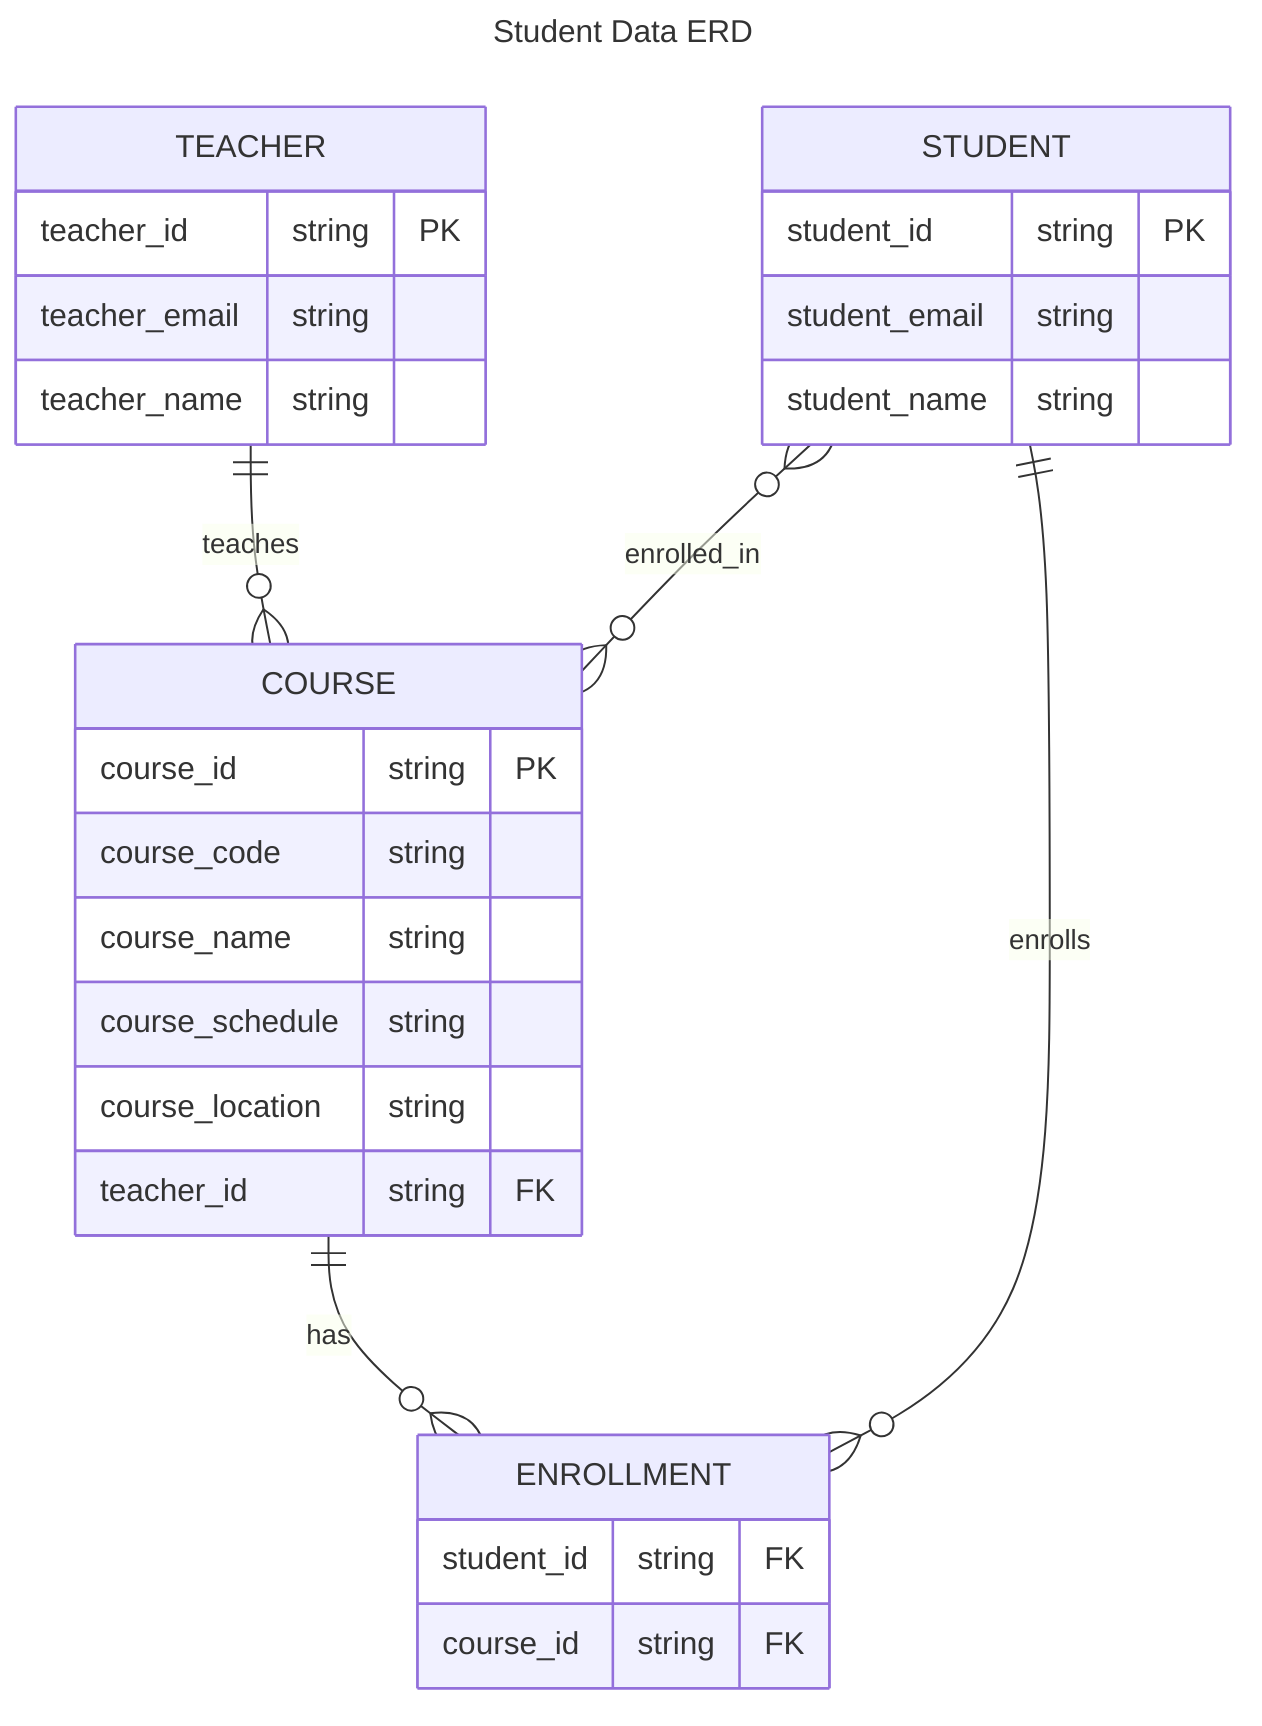 ---
title: Student Data ERD
created: 2025-10-29
---

erDiagram
    %% Columns: PK/FK | Field (example) | Type (example)
    %% PK   | teacher_id (e.g. teacherId)    | string
    %%      | teacher_email (e.g. teacher@example.com)    | string
    %%      | teacher_name (e.g. John Smith)    | string
    TEACHER {
        teacher_id string PK
        teacher_email string
        teacher_name string
    }
    STUDENT {
        %% Columns: PK/FK | Field (example) | Type (example)
        %% PK   | student_id (e.g. studentId)    | string
        %%      | student_email (e.g. student@example.com)    | string
        %%      | student_name (e.g. Alice Brown)    | string
        student_id string PK
        student_email string
        student_name string
    }
    COURSE {
        %% Columns: PK/FK | Field (example) | Type (example)
        %% PK   | course_id (e.g. courseId)    | string
        %%      | course_code (e.g. MATH101)    | string
        %%      | course_name (e.g. Mathematics)    | string
        %%      | course_schedule (e.g. Mon-Wed-Fri 9am)    | string
        %%      | course_location (e.g. Room 101)    | string
        %% FK   | teacher_id (e.g. teacherId)    | string
        course_id string PK
        course_code string
        course_name string
        course_schedule string
        course_location string
        teacher_id string FK
    }
    ENROLLMENT {
        %% Columns: PK/FK | Field (example) | Type (example)
        %% FK   | student_id (e.g. studentId)    | string
        %% FK   | course_id (e.g. courseId)    | string
        student_id string FK
        course_id string FK
    }

    TEACHER ||--o{ COURSE : teaches
    COURSE ||--o{ ENROLLMENT : has
    STUDENT ||--o{ ENROLLMENT : enrolls
    STUDENT }o--o{ COURSE : "enrolled_in"